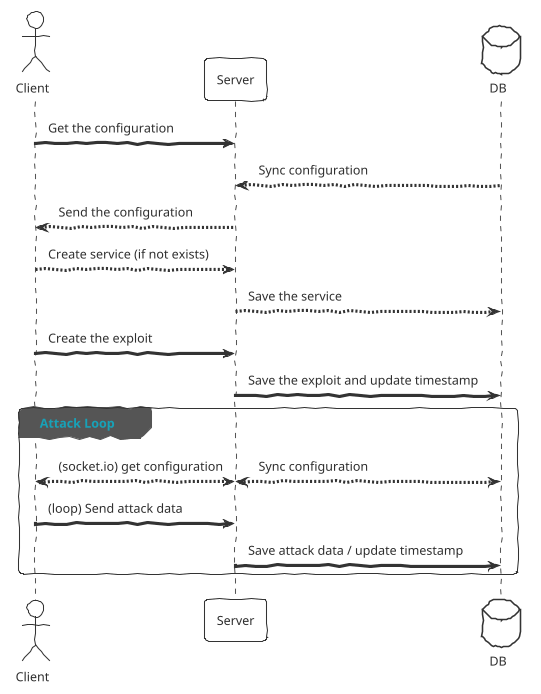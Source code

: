 @startuml attack_sequence

!theme sketchy-outline
!pragma teoz true

actor       Client
participant Server
database    DB
Client -> Server: Get the configuration
Server <-- DB: Sync configuration
Server --> Client: Send the configuration
Client --> Server: Create service (if not exists)
Server --> DB: Save the service
Client -> Server: Create the exploit
Server -> DB: Save the exploit and update timestamp
group Attack Loop
    Client <--> Server: (socket.io) get configuration
    & Server <--> DB: Sync configuration
    Client -> Server: (loop) Send attack data
    Server -> DB: Save attack data / update timestamp
end


@enduml